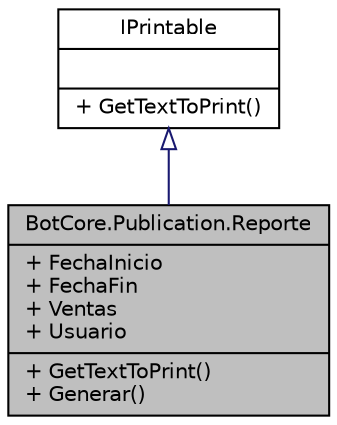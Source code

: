 digraph "BotCore.Publication.Reporte"
{
 // INTERACTIVE_SVG=YES
 // LATEX_PDF_SIZE
  edge [fontname="Helvetica",fontsize="10",labelfontname="Helvetica",labelfontsize="10"];
  node [fontname="Helvetica",fontsize="10",shape=record];
  Node1 [label="{BotCore.Publication.Reporte\n|+ FechaInicio\l+ FechaFin\l+ Ventas\l+ Usuario\l|+ GetTextToPrint()\l+ Generar()\l}",height=0.2,width=0.4,color="black", fillcolor="grey75", style="filled", fontcolor="black",tooltip="Genera un reporte del historial de un , implementa la interfaz ."];
  Node2 -> Node1 [dir="back",color="midnightblue",fontsize="10",style="solid",arrowtail="onormal",fontname="Helvetica"];
  Node2 [label="{IPrintable\n||+ GetTextToPrint()\l}",height=0.2,width=0.4,color="black", fillcolor="white", style="filled",URL="$interfaceClassLibrary_1_1Publication_1_1IPrintable.html",tooltip="Interfaz que unifica tipos cuyo objetivo es devolver texto al bot para imprimir y retornar al usuario..."];
}
